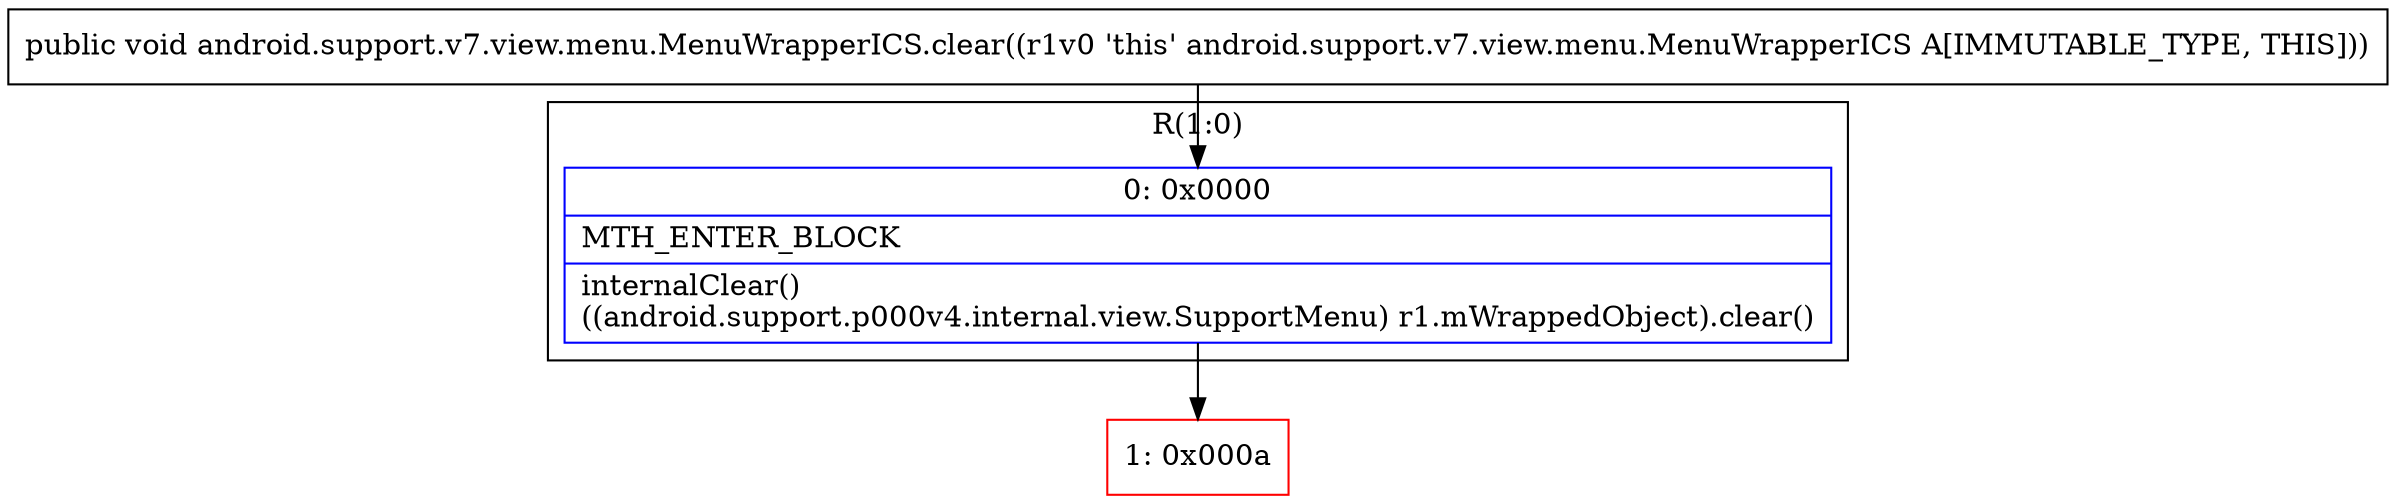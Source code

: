 digraph "CFG forandroid.support.v7.view.menu.MenuWrapperICS.clear()V" {
subgraph cluster_Region_1624327774 {
label = "R(1:0)";
node [shape=record,color=blue];
Node_0 [shape=record,label="{0\:\ 0x0000|MTH_ENTER_BLOCK\l|internalClear()\l((android.support.p000v4.internal.view.SupportMenu) r1.mWrappedObject).clear()\l}"];
}
Node_1 [shape=record,color=red,label="{1\:\ 0x000a}"];
MethodNode[shape=record,label="{public void android.support.v7.view.menu.MenuWrapperICS.clear((r1v0 'this' android.support.v7.view.menu.MenuWrapperICS A[IMMUTABLE_TYPE, THIS])) }"];
MethodNode -> Node_0;
Node_0 -> Node_1;
}

